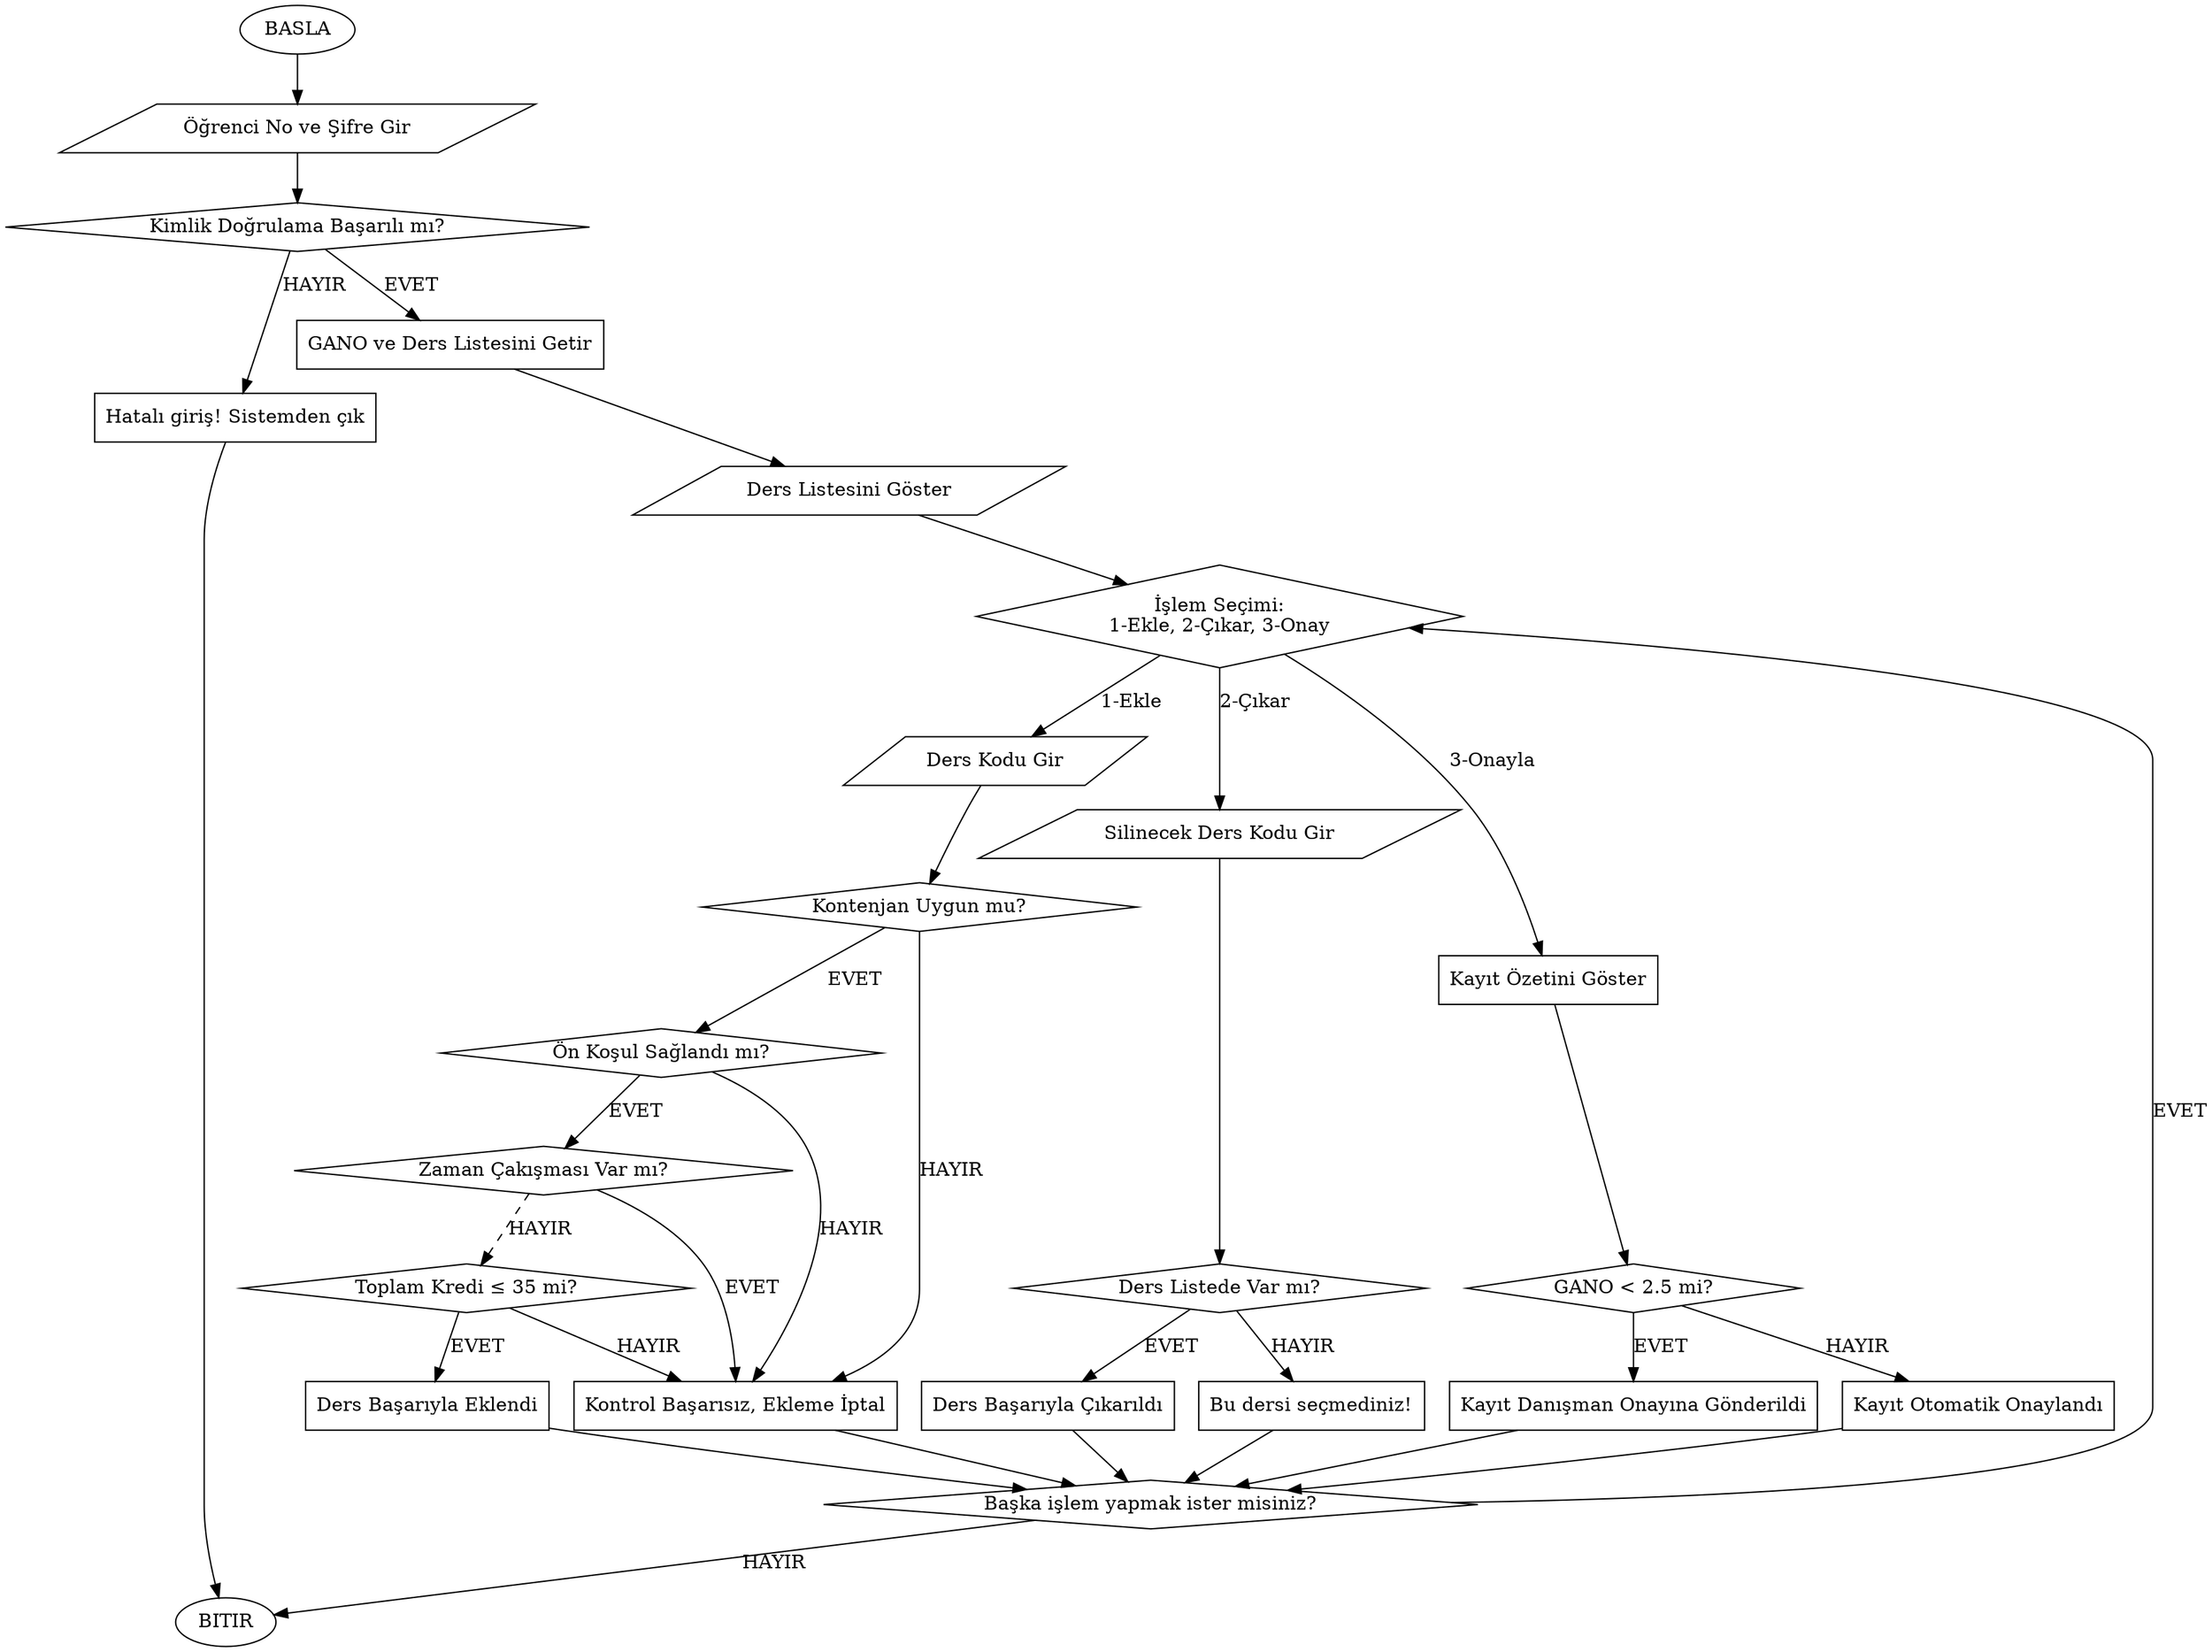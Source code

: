 digraph G {
rankdir=TB; // Yukarıdan aşağıya

// --- Başlangıç ---
start [shape=oval, label="BASLA"];

// --- Giriş ---
login_input [shape=parallelogram, label="Öğrenci No ve Şifre Gir"];
login_check [shape=diamond, label="Kimlik Doğrulama Başarılı mı?"];
login_fail [shape=box, label="Hatalı giriş! Sistemden çık"];
gano_get [shape=box, label="GANO ve Ders Listesini Getir"];
list_show [shape=parallelogram, label="Ders Listesini Göster"];

// --- Ders Seçim Döngüsü ---
loop_choice [shape=diamond, label="İşlem Seçimi:\n1-Ekle, 2-Çıkar, 3-Onay"];
add_course [shape=parallelogram, label="Ders Kodu Gir"];
remove_course [shape=parallelogram, label="Silinecek Ders Kodu Gir"];
confirm_summary [shape=box, label="Kayıt Özetini Göster"];

// --- Ekleme Kontrolleri ---
kontenjan [shape=diamond, label="Kontenjan Uygun mu?"];
onkosul [shape=diamond, label="Ön Koşul Sağlandı mı?"];
zaman [shape=diamond, label="Zaman Çakışması Var mı?"];
kredi [shape=diamond, label="Toplam Kredi ≤ 35 mi?"];
ders_ekle [shape=box, label="Ders Başarıyla Eklendi"];
ekle_hata [shape=box, label="Kontrol Başarısız, Ekleme İptal"];

// --- Çıkarma İşlemi ---
remove_exist [shape=diamond, label="Ders Listede Var mı?"];
remove_ok [shape=box, label="Ders Başarıyla Çıkarıldı"];
remove_no [shape=box, label="Bu dersi seçmediniz!"];

// --- Danışman Onayı ---
advisor [shape=diamond, label="GANO < 2.5 mi?"];
advisor_yes [shape=box, label="Kayıt Danışman Onayına Gönderildi"];
advisor_no [shape=box, label="Kayıt Otomatik Onaylandı"];

// --- Döngü ---
again [shape=diamond, label="Başka işlem yapmak ister misiniz?"];
end [shape=oval, label="BITIR"];

// --- Akış ---
start -> login_input -> login_check;
login_check -> login_fail [label="HAYIR"];
login_check -> gano_get [label="EVET"];
gano_get -> list_show -> loop_choice;

// --- Ders Ekleme Akışı ---
loop_choice -> add_course [label="1-Ekle"];
add_course -> kontenjan;
kontenjan -> onkosul [label="EVET"];
kontenjan -> ekle_hata [label="HAYIR"];
onkosul -> zaman [label="EVET"];
onkosul -> ekle_hata [label="HAYIR"];
zaman -> kredi [label="HAYIR", style=dashed]; // "Var mı?" ters yorum
zaman -> ekle_hata [label="EVET"];
kredi -> ders_ekle [label="EVET"];
kredi -> ekle_hata [label="HAYIR"];
ders_ekle -> again;
ekle_hata -> again;

// --- Ders Çıkarma Akışı ---
loop_choice -> remove_course [label="2-Çıkar"];
remove_course -> remove_exist;
remove_exist -> remove_ok [label="EVET"];
remove_exist -> remove_no [label="HAYIR"];
remove_ok -> again;
remove_no -> again;

// --- Kayıt Onaylama Akışı ---
loop_choice -> confirm_summary [label="3-Onayla"];
confirm_summary -> advisor;
advisor -> advisor_yes [label="EVET"];
advisor -> advisor_no [label="HAYIR"];
advisor_yes -> again;
advisor_no -> again;

// --- Döngü bağlantısı ---
again -> loop_choice [label="EVET"];
again -> end [label="HAYIR"];

login_fail -> end;
}
